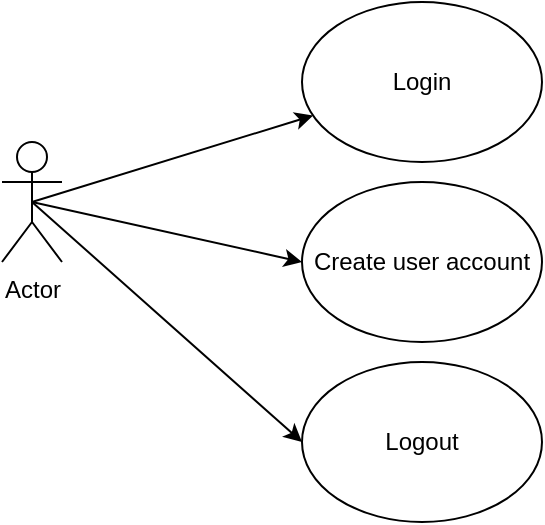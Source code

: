 <mxfile version="15.8.8" type="github">
  <diagram id="cWx7zZAdpymzuyDaDfrL" name="Page-1">
    <mxGraphModel dx="868" dy="520" grid="1" gridSize="10" guides="1" tooltips="1" connect="1" arrows="1" fold="1" page="1" pageScale="1" pageWidth="850" pageHeight="1100" math="0" shadow="0">
      <root>
        <mxCell id="0" />
        <mxCell id="1" parent="0" />
        <mxCell id="YSN4TqrZ9hSnahMlcnak-5" style="rounded=0;orthogonalLoop=1;jettySize=auto;html=1;exitX=0.5;exitY=0.5;exitDx=0;exitDy=0;exitPerimeter=0;" edge="1" parent="1" source="YSN4TqrZ9hSnahMlcnak-1" target="YSN4TqrZ9hSnahMlcnak-2">
          <mxGeometry relative="1" as="geometry" />
        </mxCell>
        <mxCell id="YSN4TqrZ9hSnahMlcnak-6" style="edgeStyle=none;rounded=0;orthogonalLoop=1;jettySize=auto;html=1;exitX=0.5;exitY=0.5;exitDx=0;exitDy=0;exitPerimeter=0;entryX=0;entryY=0.5;entryDx=0;entryDy=0;" edge="1" parent="1" source="YSN4TqrZ9hSnahMlcnak-1" target="YSN4TqrZ9hSnahMlcnak-3">
          <mxGeometry relative="1" as="geometry" />
        </mxCell>
        <mxCell id="YSN4TqrZ9hSnahMlcnak-7" style="edgeStyle=none;rounded=0;orthogonalLoop=1;jettySize=auto;html=1;exitX=0.5;exitY=0.5;exitDx=0;exitDy=0;exitPerimeter=0;entryX=0;entryY=0.5;entryDx=0;entryDy=0;" edge="1" parent="1" source="YSN4TqrZ9hSnahMlcnak-1" target="YSN4TqrZ9hSnahMlcnak-4">
          <mxGeometry relative="1" as="geometry" />
        </mxCell>
        <mxCell id="YSN4TqrZ9hSnahMlcnak-1" value="Actor" style="shape=umlActor;verticalLabelPosition=bottom;verticalAlign=top;html=1;outlineConnect=0;" vertex="1" parent="1">
          <mxGeometry x="110" y="130" width="30" height="60" as="geometry" />
        </mxCell>
        <mxCell id="YSN4TqrZ9hSnahMlcnak-2" value="Login" style="ellipse;whiteSpace=wrap;html=1;" vertex="1" parent="1">
          <mxGeometry x="260" y="60" width="120" height="80" as="geometry" />
        </mxCell>
        <mxCell id="YSN4TqrZ9hSnahMlcnak-3" value="Create user account" style="ellipse;whiteSpace=wrap;html=1;" vertex="1" parent="1">
          <mxGeometry x="260" y="150" width="120" height="80" as="geometry" />
        </mxCell>
        <mxCell id="YSN4TqrZ9hSnahMlcnak-4" value="Logout" style="ellipse;whiteSpace=wrap;html=1;" vertex="1" parent="1">
          <mxGeometry x="260" y="240" width="120" height="80" as="geometry" />
        </mxCell>
      </root>
    </mxGraphModel>
  </diagram>
</mxfile>

